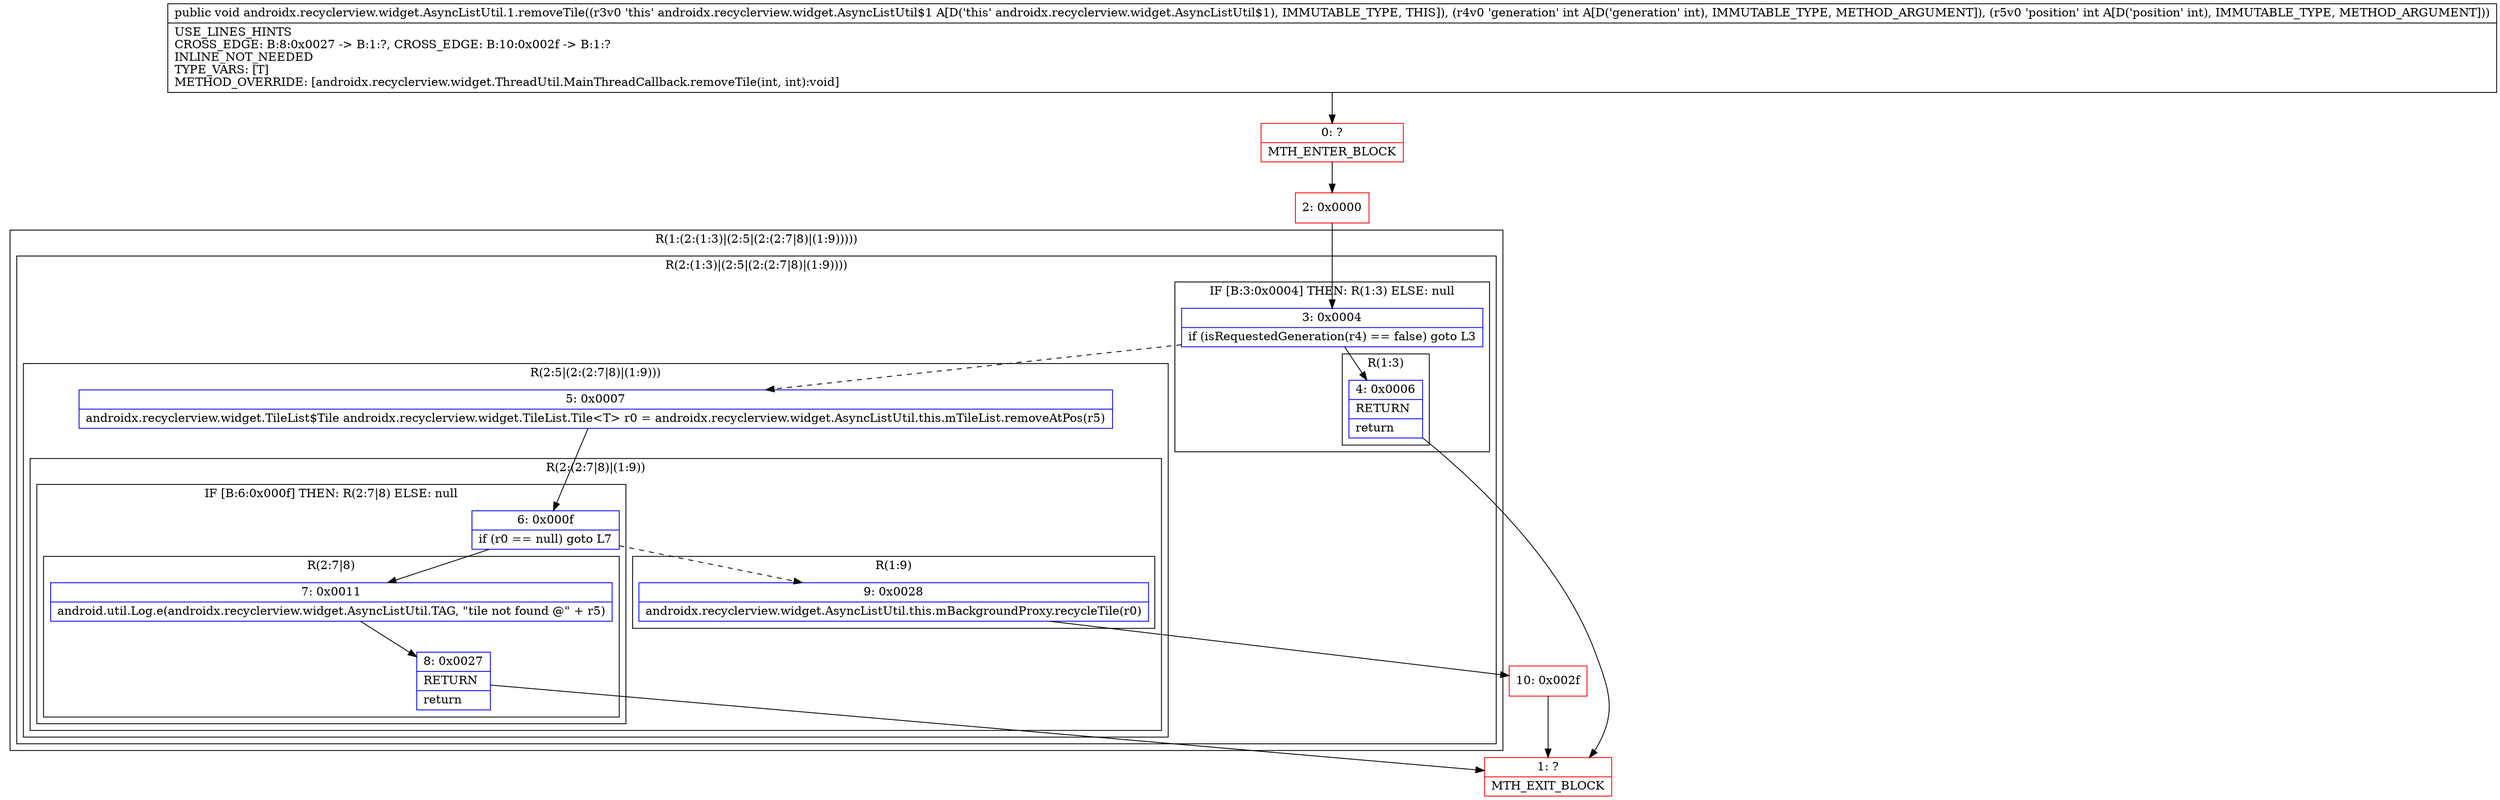 digraph "CFG forandroidx.recyclerview.widget.AsyncListUtil.1.removeTile(II)V" {
subgraph cluster_Region_1964905849 {
label = "R(1:(2:(1:3)|(2:5|(2:(2:7|8)|(1:9)))))";
node [shape=record,color=blue];
subgraph cluster_Region_1325833702 {
label = "R(2:(1:3)|(2:5|(2:(2:7|8)|(1:9))))";
node [shape=record,color=blue];
subgraph cluster_IfRegion_321679781 {
label = "IF [B:3:0x0004] THEN: R(1:3) ELSE: null";
node [shape=record,color=blue];
Node_3 [shape=record,label="{3\:\ 0x0004|if (isRequestedGeneration(r4) == false) goto L3\l}"];
subgraph cluster_Region_846653951 {
label = "R(1:3)";
node [shape=record,color=blue];
Node_4 [shape=record,label="{4\:\ 0x0006|RETURN\l|return\l}"];
}
}
subgraph cluster_Region_1698772983 {
label = "R(2:5|(2:(2:7|8)|(1:9)))";
node [shape=record,color=blue];
Node_5 [shape=record,label="{5\:\ 0x0007|androidx.recyclerview.widget.TileList$Tile androidx.recyclerview.widget.TileList.Tile\<T\> r0 = androidx.recyclerview.widget.AsyncListUtil.this.mTileList.removeAtPos(r5)\l}"];
subgraph cluster_Region_935761685 {
label = "R(2:(2:7|8)|(1:9))";
node [shape=record,color=blue];
subgraph cluster_IfRegion_896975456 {
label = "IF [B:6:0x000f] THEN: R(2:7|8) ELSE: null";
node [shape=record,color=blue];
Node_6 [shape=record,label="{6\:\ 0x000f|if (r0 == null) goto L7\l}"];
subgraph cluster_Region_1289012646 {
label = "R(2:7|8)";
node [shape=record,color=blue];
Node_7 [shape=record,label="{7\:\ 0x0011|android.util.Log.e(androidx.recyclerview.widget.AsyncListUtil.TAG, \"tile not found @\" + r5)\l}"];
Node_8 [shape=record,label="{8\:\ 0x0027|RETURN\l|return\l}"];
}
}
subgraph cluster_Region_931484900 {
label = "R(1:9)";
node [shape=record,color=blue];
Node_9 [shape=record,label="{9\:\ 0x0028|androidx.recyclerview.widget.AsyncListUtil.this.mBackgroundProxy.recycleTile(r0)\l}"];
}
}
}
}
}
Node_0 [shape=record,color=red,label="{0\:\ ?|MTH_ENTER_BLOCK\l}"];
Node_2 [shape=record,color=red,label="{2\:\ 0x0000}"];
Node_1 [shape=record,color=red,label="{1\:\ ?|MTH_EXIT_BLOCK\l}"];
Node_10 [shape=record,color=red,label="{10\:\ 0x002f}"];
MethodNode[shape=record,label="{public void androidx.recyclerview.widget.AsyncListUtil.1.removeTile((r3v0 'this' androidx.recyclerview.widget.AsyncListUtil$1 A[D('this' androidx.recyclerview.widget.AsyncListUtil$1), IMMUTABLE_TYPE, THIS]), (r4v0 'generation' int A[D('generation' int), IMMUTABLE_TYPE, METHOD_ARGUMENT]), (r5v0 'position' int A[D('position' int), IMMUTABLE_TYPE, METHOD_ARGUMENT]))  | USE_LINES_HINTS\lCROSS_EDGE: B:8:0x0027 \-\> B:1:?, CROSS_EDGE: B:10:0x002f \-\> B:1:?\lINLINE_NOT_NEEDED\lTYPE_VARS: [T]\lMETHOD_OVERRIDE: [androidx.recyclerview.widget.ThreadUtil.MainThreadCallback.removeTile(int, int):void]\l}"];
MethodNode -> Node_0;Node_3 -> Node_4;
Node_3 -> Node_5[style=dashed];
Node_4 -> Node_1;
Node_5 -> Node_6;
Node_6 -> Node_7;
Node_6 -> Node_9[style=dashed];
Node_7 -> Node_8;
Node_8 -> Node_1;
Node_9 -> Node_10;
Node_0 -> Node_2;
Node_2 -> Node_3;
Node_10 -> Node_1;
}

